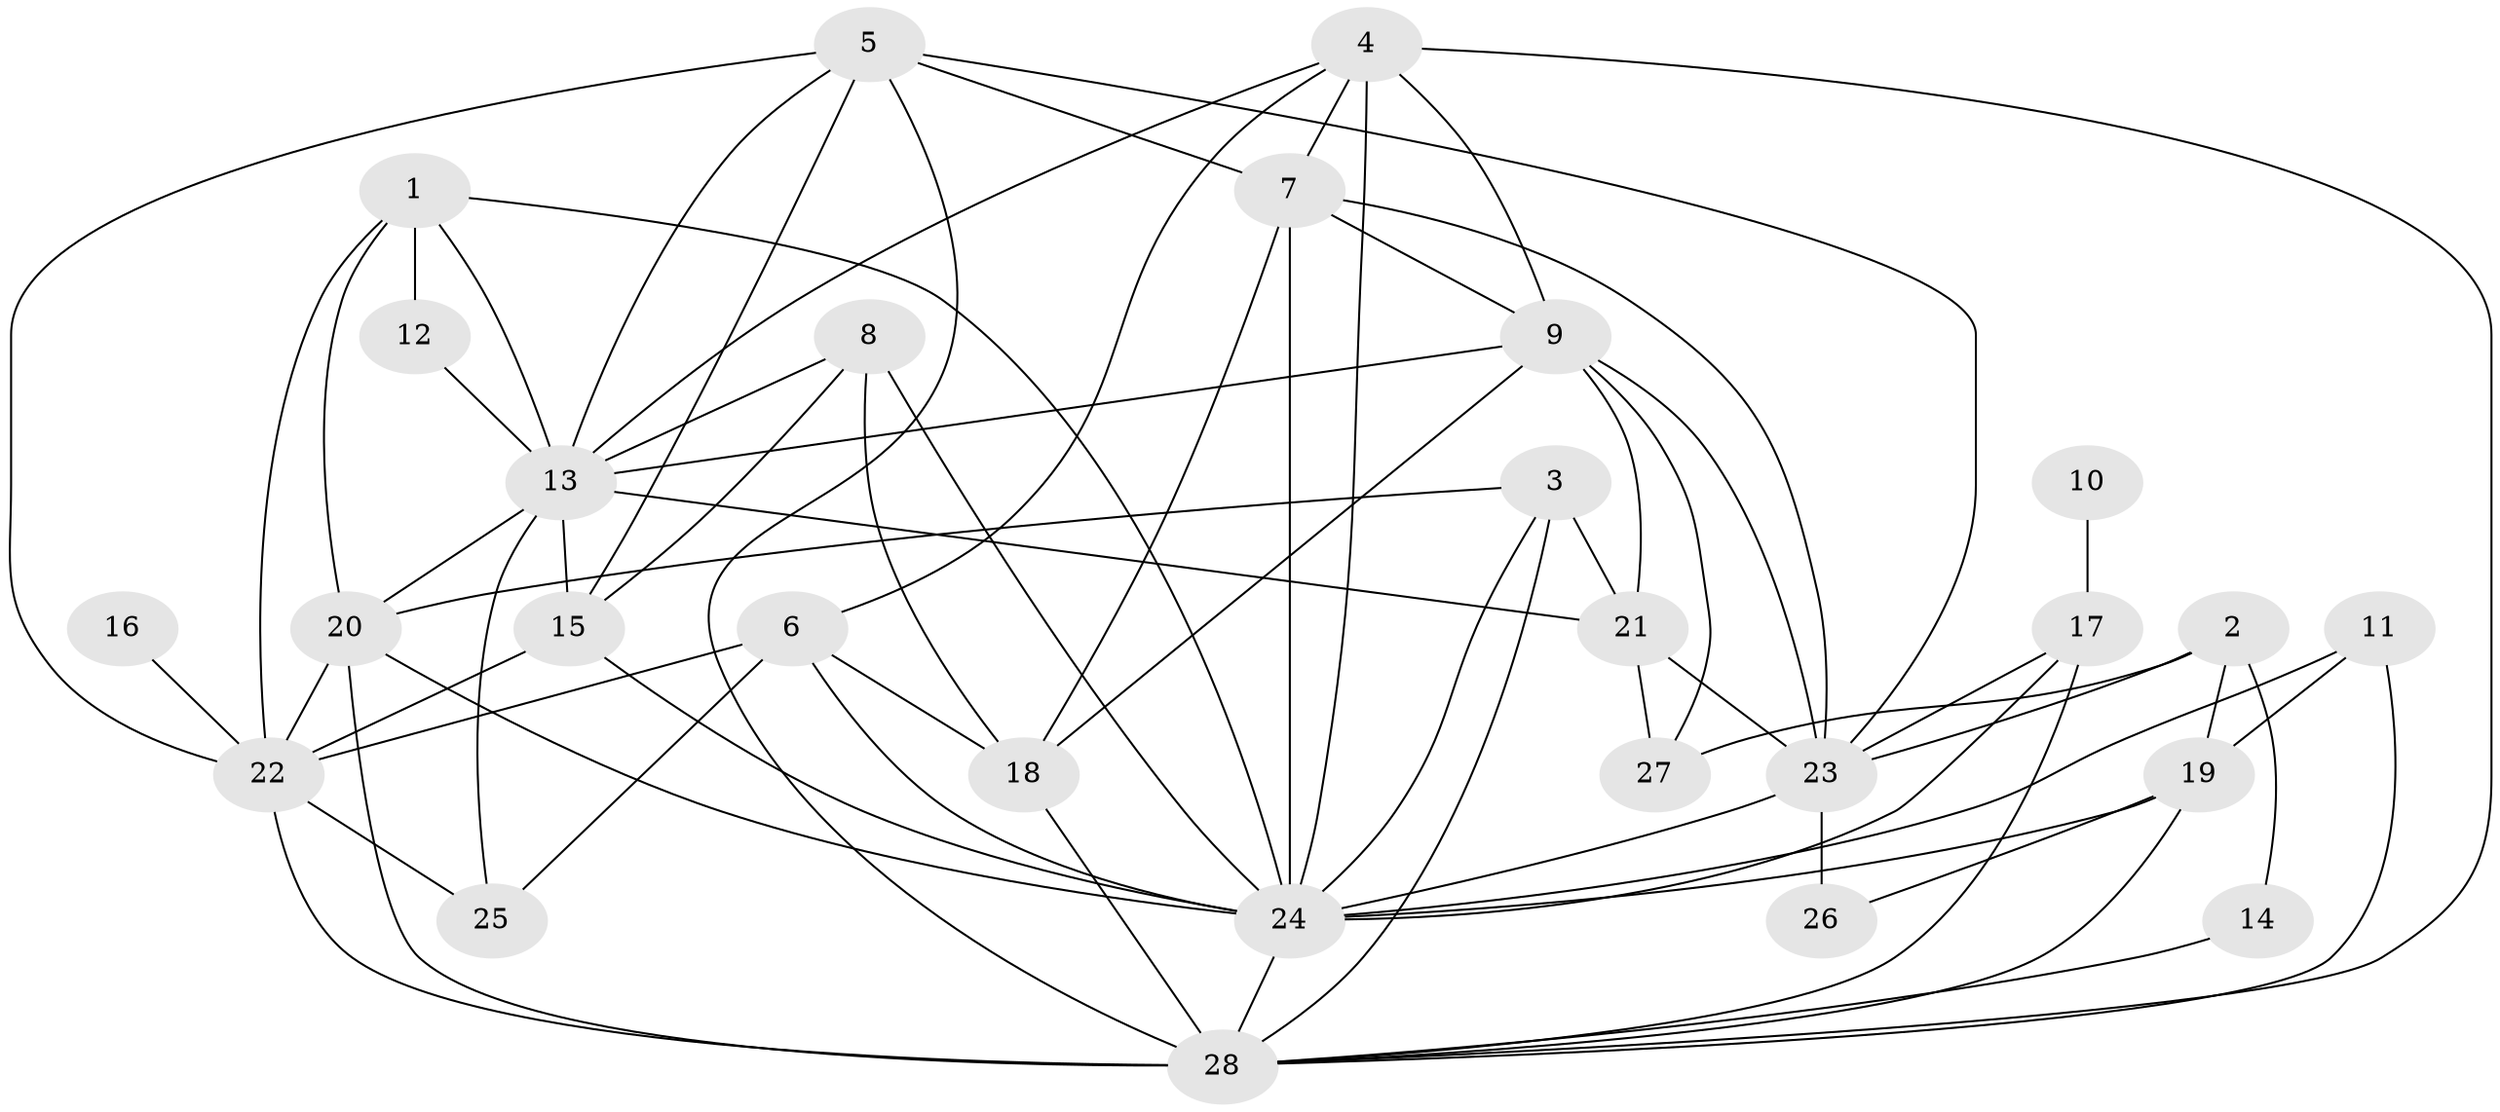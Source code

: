// original degree distribution, {4: 0.3392857142857143, 3: 0.26785714285714285, 5: 0.125, 6: 0.07142857142857142, 2: 0.125, 7: 0.03571428571428571, 8: 0.03571428571428571}
// Generated by graph-tools (version 1.1) at 2025/26/03/09/25 03:26:17]
// undirected, 28 vertices, 72 edges
graph export_dot {
graph [start="1"]
  node [color=gray90,style=filled];
  1;
  2;
  3;
  4;
  5;
  6;
  7;
  8;
  9;
  10;
  11;
  12;
  13;
  14;
  15;
  16;
  17;
  18;
  19;
  20;
  21;
  22;
  23;
  24;
  25;
  26;
  27;
  28;
  1 -- 12 [weight=1.0];
  1 -- 13 [weight=1.0];
  1 -- 20 [weight=1.0];
  1 -- 22 [weight=1.0];
  1 -- 24 [weight=1.0];
  2 -- 14 [weight=1.0];
  2 -- 19 [weight=2.0];
  2 -- 23 [weight=2.0];
  2 -- 27 [weight=1.0];
  3 -- 20 [weight=1.0];
  3 -- 21 [weight=1.0];
  3 -- 24 [weight=1.0];
  3 -- 28 [weight=1.0];
  4 -- 6 [weight=1.0];
  4 -- 7 [weight=1.0];
  4 -- 9 [weight=1.0];
  4 -- 13 [weight=1.0];
  4 -- 24 [weight=1.0];
  4 -- 28 [weight=1.0];
  5 -- 7 [weight=1.0];
  5 -- 13 [weight=1.0];
  5 -- 15 [weight=1.0];
  5 -- 22 [weight=1.0];
  5 -- 23 [weight=1.0];
  5 -- 28 [weight=1.0];
  6 -- 18 [weight=1.0];
  6 -- 22 [weight=1.0];
  6 -- 24 [weight=1.0];
  6 -- 25 [weight=1.0];
  7 -- 9 [weight=1.0];
  7 -- 18 [weight=1.0];
  7 -- 23 [weight=1.0];
  7 -- 24 [weight=2.0];
  8 -- 13 [weight=1.0];
  8 -- 15 [weight=1.0];
  8 -- 18 [weight=1.0];
  8 -- 24 [weight=1.0];
  9 -- 13 [weight=1.0];
  9 -- 18 [weight=1.0];
  9 -- 21 [weight=1.0];
  9 -- 23 [weight=1.0];
  9 -- 27 [weight=1.0];
  10 -- 17 [weight=2.0];
  11 -- 19 [weight=1.0];
  11 -- 24 [weight=1.0];
  11 -- 28 [weight=1.0];
  12 -- 13 [weight=1.0];
  13 -- 15 [weight=1.0];
  13 -- 20 [weight=1.0];
  13 -- 21 [weight=1.0];
  13 -- 25 [weight=1.0];
  14 -- 28 [weight=1.0];
  15 -- 22 [weight=1.0];
  15 -- 24 [weight=1.0];
  16 -- 22 [weight=2.0];
  17 -- 23 [weight=1.0];
  17 -- 24 [weight=1.0];
  17 -- 28 [weight=1.0];
  18 -- 28 [weight=2.0];
  19 -- 24 [weight=1.0];
  19 -- 26 [weight=1.0];
  19 -- 28 [weight=1.0];
  20 -- 22 [weight=1.0];
  20 -- 24 [weight=1.0];
  20 -- 28 [weight=1.0];
  21 -- 23 [weight=1.0];
  21 -- 27 [weight=2.0];
  22 -- 25 [weight=1.0];
  22 -- 28 [weight=3.0];
  23 -- 24 [weight=1.0];
  23 -- 26 [weight=2.0];
  24 -- 28 [weight=1.0];
}
